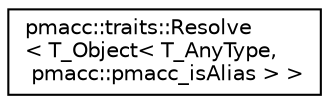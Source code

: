 digraph "Graphical Class Hierarchy"
{
 // LATEX_PDF_SIZE
  edge [fontname="Helvetica",fontsize="10",labelfontname="Helvetica",labelfontsize="10"];
  node [fontname="Helvetica",fontsize="10",shape=record];
  rankdir="LR";
  Node0 [label="pmacc::traits::Resolve\l\< T_Object\< T_AnyType,\l pmacc::pmacc_isAlias \> \>",height=0.2,width=0.4,color="black", fillcolor="white", style="filled",URL="$structpmacc_1_1traits_1_1_resolve_3_01_t___object_3_01_t___any_type_00_01pmacc_1_1pmacc__is_alias_01_4_01_4.html",tooltip=" "];
}

